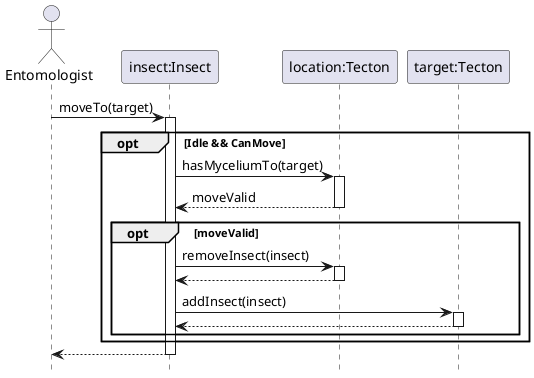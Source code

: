 @startuml Insect/move
hide footbox

actor Entomologist
participant "insect:Insect" as insect
participant "location:Tecton" as location
participant "target:Tecton" as target

' TODO target
Entomologist -> insect : moveTo(target)
activate insect

opt Idle && CanMove

    insect -> location : hasMyceliumTo(target)
    activate location

    return moveValid

    opt moveValid

        insect -> location : removeInsect(insect)
        activate location
        return
        
        insect -> target : addInsect(insect)
        activate target
        return
    end
end

return

@enduml